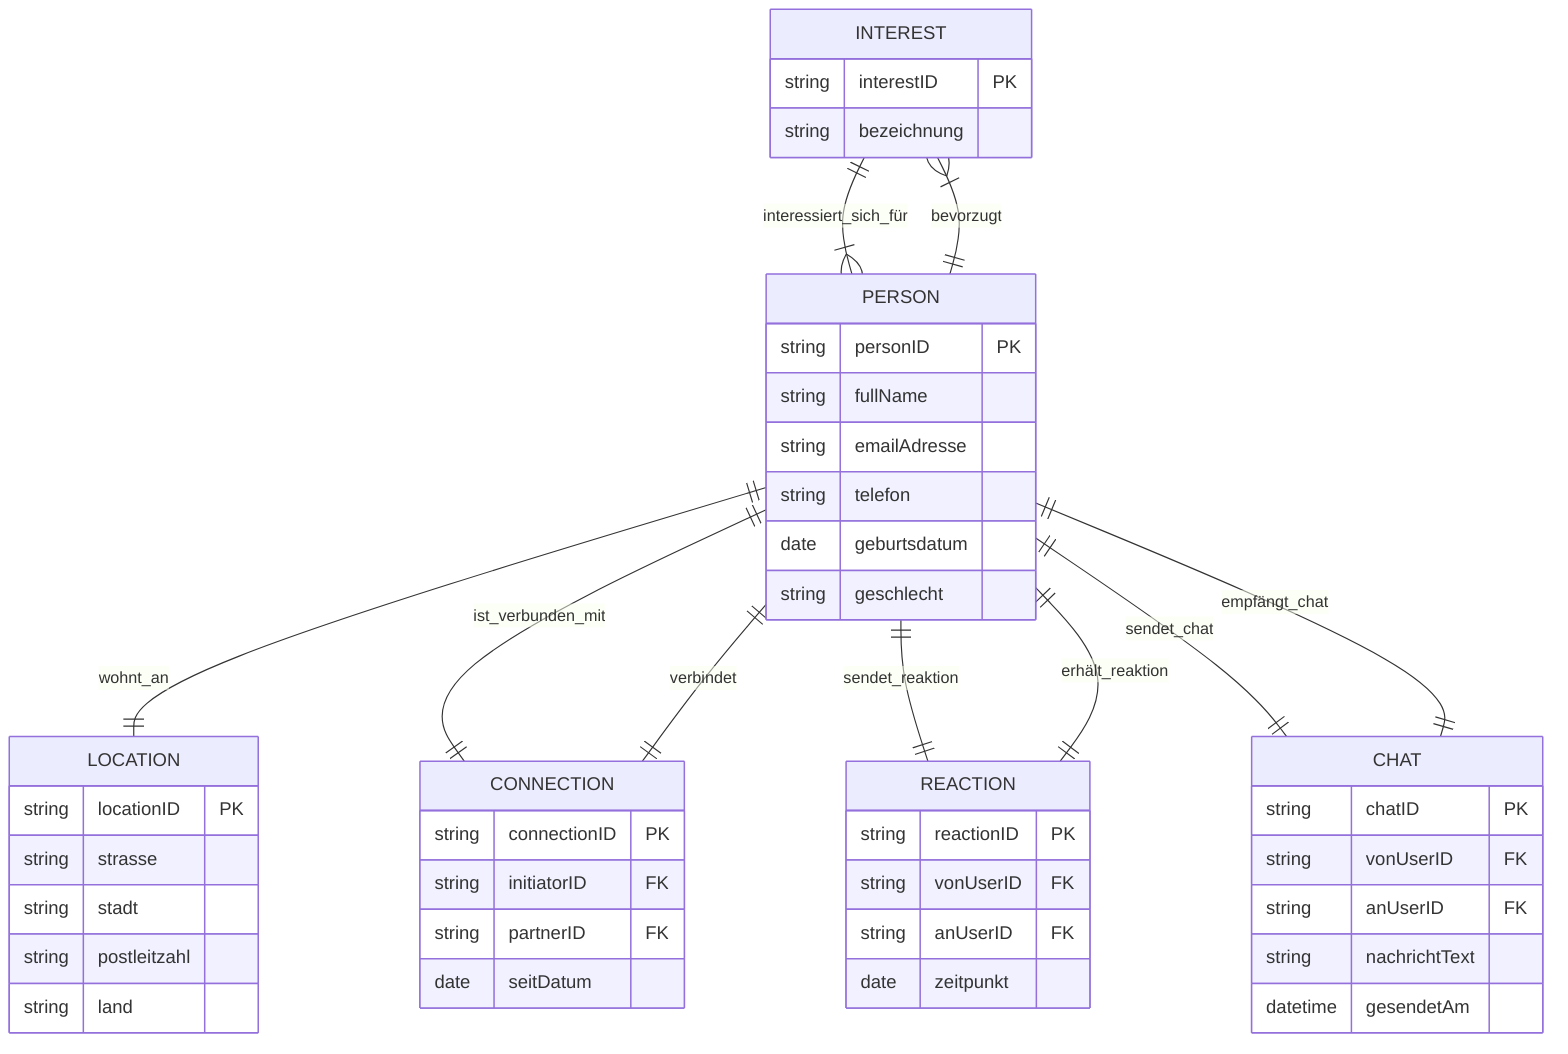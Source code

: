 erDiagram
    %% Entitäten mit alternativer Anordnung
    INTEREST {
        string interestID PK
        string bezeichnung
    }

    PERSON {
        string personID PK
        string fullName
        string emailAdresse
        string telefon
        date geburtsdatum
        string geschlecht
    }

    CHAT {
        string chatID PK
        string vonUserID FK
        string anUserID FK
        string nachrichtText
        datetime gesendetAm
    }

    LOCATION {
        string locationID PK
        string strasse
        string stadt
        string postleitzahl
        string land
    }

    REACTION {
        string reactionID PK
        string vonUserID FK
        string anUserID FK
        date zeitpunkt
    }

    CONNECTION {
        string connectionID PK
        string initiatorID FK
        string partnerID FK
        date seitDatum
    }

    %% Beziehungen in neuem Aufbau
    PERSON ||--|| LOCATION : "wohnt_an"

    INTEREST ||--|{ PERSON : "interessiert_sich_für"
    PERSON ||--|{ INTEREST : "bevorzugt"

    CONNECTION ||--|| PERSON : "verbindet"
    PERSON ||--|| CONNECTION : "ist_verbunden_mit"

    REACTION ||--|| PERSON : "erhält_reaktion"
    PERSON ||--|| REACTION : "sendet_reaktion"

    CHAT ||--|| PERSON : "empfängt_chat"
    PERSON ||--|| CHAT : "sendet_chat"